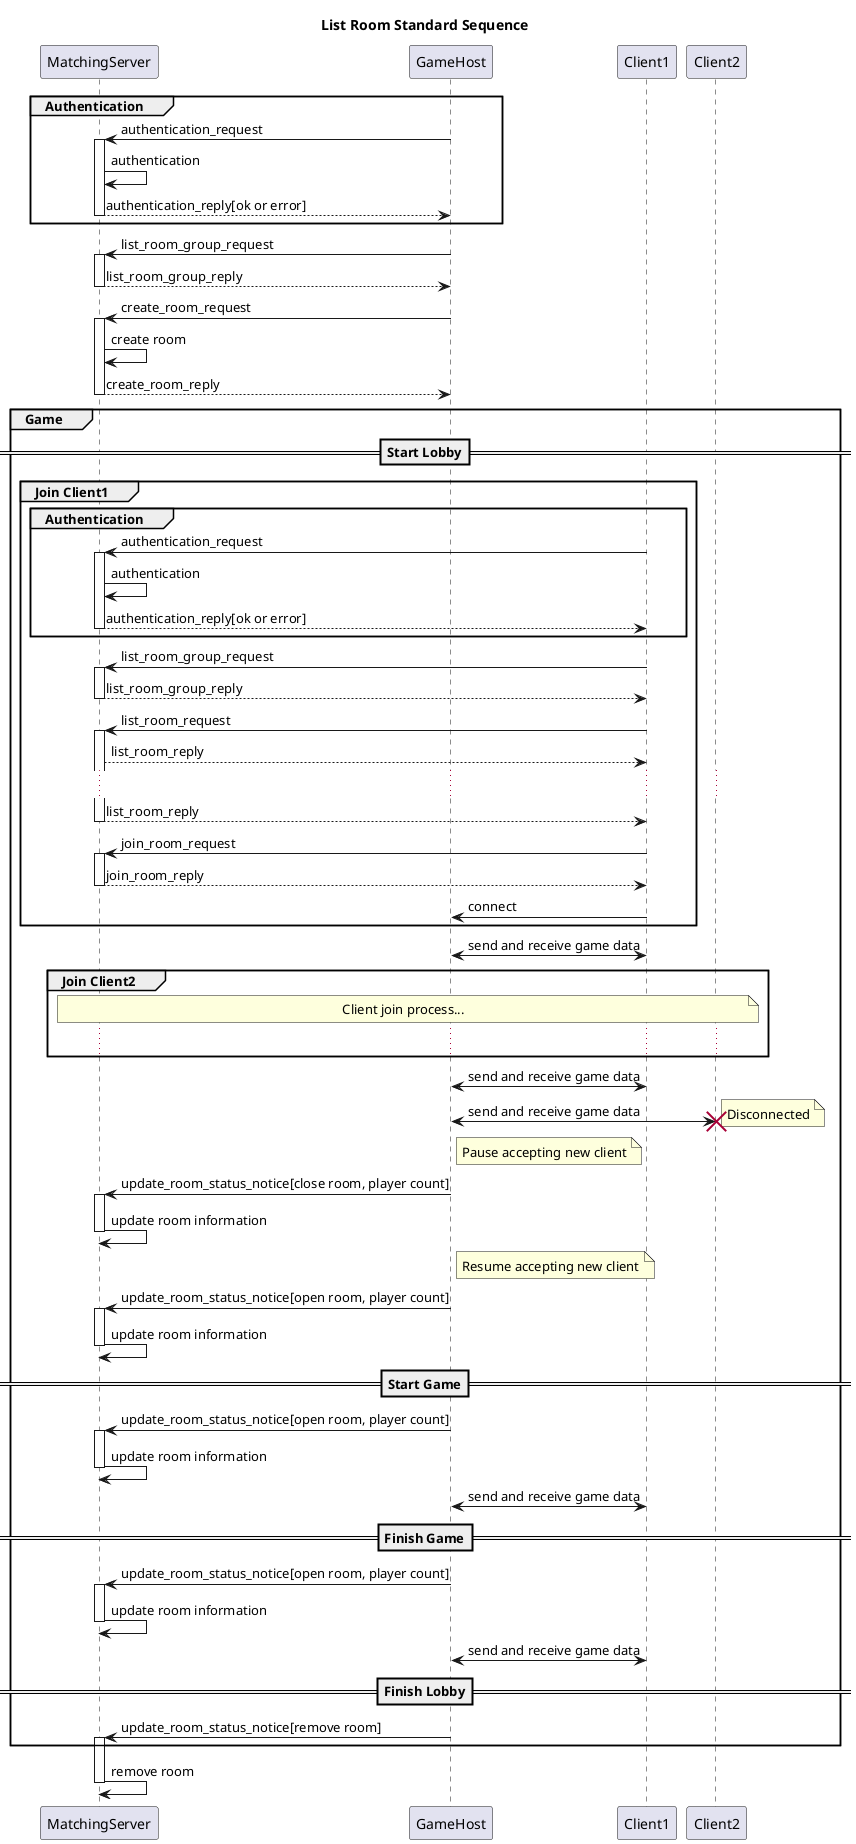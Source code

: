 @startuml

title List Room Standard Sequence

participant MatchingServer
participant GameHost
participant Client1
participant Client2

group Authentication
GameHost -> MatchingServer : authentication_request
activate MatchingServer
MatchingServer -> MatchingServer: authentication
MatchingServer --> GameHost : authentication_reply[ok or error]
deactivate MatchingServer
end

GameHost->MatchingServer : list_room_group_request
activate MatchingServer
MatchingServer --> GameHost : list_room_group_reply
deactivate MatchingServer

GameHost -> MatchingServer : create_room_request
activate MatchingServer
MatchingServer -> MatchingServer : create room
MatchingServer --> GameHost : create_room_reply
deactivate MatchingServer

group Game

==Start Lobby==

group Join Client1

group Authentication
Client1 -> MatchingServer : authentication_request
activate MatchingServer
MatchingServer -> MatchingServer: authentication
MatchingServer --> Client1 : authentication_reply[ok or error]
deactivate MatchingServer
end

Client1->MatchingServer : list_room_group_request
activate MatchingServer
MatchingServer --> Client1 : list_room_group_reply
deactivate MatchingServer

Client1->MatchingServer : list_room_request
activate MatchingServer
MatchingServer --> Client1 : list_room_reply
...
MatchingServer --> Client1 : list_room_reply
deactivate MatchingServer

Client1->MatchingServer : join_room_request
activate MatchingServer
MatchingServer --> Client1 : join_room_reply
deactivate MatchingServer
Client1->GameHost : connect

end

GameHost<->Client1 : send and receive game data

group Join Client2

note over MatchingServer, Client2: Client join process...
...

end

GameHost<->Client1 : send and receive game data

GameHost<->Client2 : send and receive game data
note right: Disconnected
destroy Client2

note right of GameHost: Pause accepting new client
GameHost -> MatchingServer : update_room_status_notice[close room, player count]
activate MatchingServer
MatchingServer -> MatchingServer : update room information
deactivate MatchingServer

note right of GameHost: Resume accepting new client
GameHost -> MatchingServer : update_room_status_notice[open room, player count]
activate MatchingServer
MatchingServer -> MatchingServer : update room information
deactivate MatchingServer

==Start Game==

GameHost -> MatchingServer : update_room_status_notice[open room, player count]
activate MatchingServer
MatchingServer -> MatchingServer : update room information
deactivate MatchingServer

GameHost<->Client1 : send and receive game data

==Finish Game==

GameHost -> MatchingServer : update_room_status_notice[open room, player count]
activate MatchingServer
MatchingServer -> MatchingServer : update room information
deactivate MatchingServer

GameHost<->Client1 : send and receive game data

==Finish Lobby==

GameHost -> MatchingServer : update_room_status_notice[remove room]
activate MatchingServer

end

MatchingServer -> MatchingServer : remove room
deactivate MatchingServer

@enduml